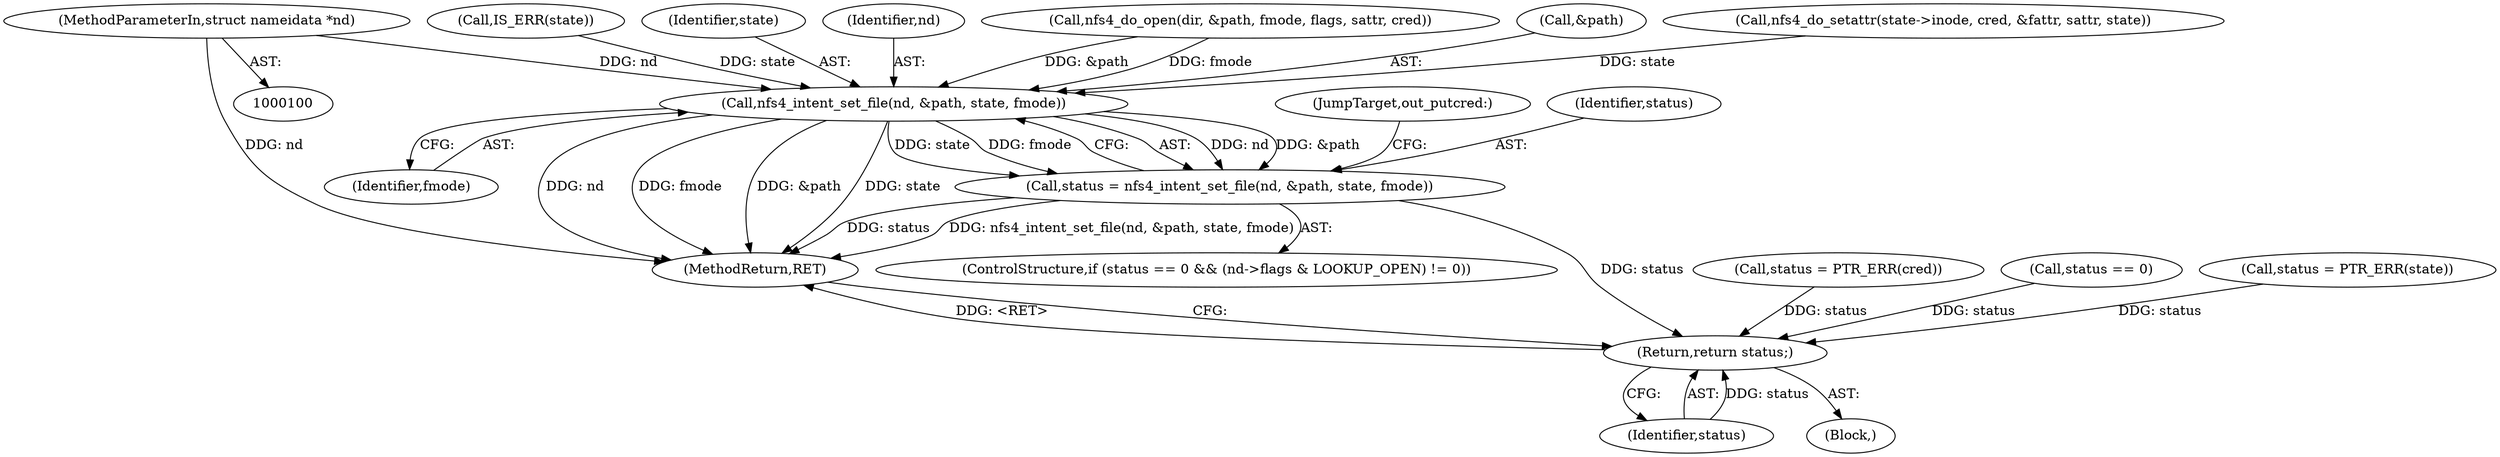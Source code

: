 digraph "0_linux_dc0b027dfadfcb8a5504f7d8052754bf8d501ab9_19@pointer" {
"1000105" [label="(MethodParameterIn,struct nameidata *nd)"];
"1000211" [label="(Call,nfs4_intent_set_file(nd, &path, state, fmode))"];
"1000209" [label="(Call,status = nfs4_intent_set_file(nd, &path, state, fmode))"];
"1000227" [label="(Return,return status;)"];
"1000223" [label="(JumpTarget,out_putcred:)"];
"1000228" [label="(Identifier,status)"];
"1000211" [label="(Call,nfs4_intent_set_file(nd, &path, state, fmode))"];
"1000216" [label="(Identifier,fmode)"];
"1000147" [label="(Call,IS_ERR(state))"];
"1000106" [label="(Block,)"];
"1000105" [label="(MethodParameterIn,struct nameidata *nd)"];
"1000129" [label="(Call,status = PTR_ERR(cred))"];
"1000215" [label="(Identifier,state)"];
"1000199" [label="(Call,status == 0)"];
"1000150" [label="(Call,status = PTR_ERR(state))"];
"1000209" [label="(Call,status = nfs4_intent_set_file(nd, &path, state, fmode))"];
"1000212" [label="(Identifier,nd)"];
"1000136" [label="(Call,nfs4_do_open(dir, &path, fmode, flags, sattr, cred))"];
"1000227" [label="(Return,return status;)"];
"1000197" [label="(ControlStructure,if (status == 0 && (nd->flags & LOOKUP_OPEN) != 0))"];
"1000210" [label="(Identifier,status)"];
"1000229" [label="(MethodReturn,RET)"];
"1000213" [label="(Call,&path)"];
"1000173" [label="(Call,nfs4_do_setattr(state->inode, cred, &fattr, sattr, state))"];
"1000105" -> "1000100"  [label="AST: "];
"1000105" -> "1000229"  [label="DDG: nd"];
"1000105" -> "1000211"  [label="DDG: nd"];
"1000211" -> "1000209"  [label="AST: "];
"1000211" -> "1000216"  [label="CFG: "];
"1000212" -> "1000211"  [label="AST: "];
"1000213" -> "1000211"  [label="AST: "];
"1000215" -> "1000211"  [label="AST: "];
"1000216" -> "1000211"  [label="AST: "];
"1000209" -> "1000211"  [label="CFG: "];
"1000211" -> "1000229"  [label="DDG: nd"];
"1000211" -> "1000229"  [label="DDG: fmode"];
"1000211" -> "1000229"  [label="DDG: &path"];
"1000211" -> "1000229"  [label="DDG: state"];
"1000211" -> "1000209"  [label="DDG: nd"];
"1000211" -> "1000209"  [label="DDG: &path"];
"1000211" -> "1000209"  [label="DDG: state"];
"1000211" -> "1000209"  [label="DDG: fmode"];
"1000136" -> "1000211"  [label="DDG: &path"];
"1000136" -> "1000211"  [label="DDG: fmode"];
"1000173" -> "1000211"  [label="DDG: state"];
"1000147" -> "1000211"  [label="DDG: state"];
"1000209" -> "1000197"  [label="AST: "];
"1000210" -> "1000209"  [label="AST: "];
"1000223" -> "1000209"  [label="CFG: "];
"1000209" -> "1000229"  [label="DDG: status"];
"1000209" -> "1000229"  [label="DDG: nfs4_intent_set_file(nd, &path, state, fmode)"];
"1000209" -> "1000227"  [label="DDG: status"];
"1000227" -> "1000106"  [label="AST: "];
"1000227" -> "1000228"  [label="CFG: "];
"1000228" -> "1000227"  [label="AST: "];
"1000229" -> "1000227"  [label="CFG: "];
"1000227" -> "1000229"  [label="DDG: <RET>"];
"1000228" -> "1000227"  [label="DDG: status"];
"1000129" -> "1000227"  [label="DDG: status"];
"1000199" -> "1000227"  [label="DDG: status"];
"1000150" -> "1000227"  [label="DDG: status"];
}
